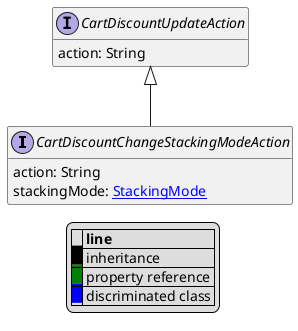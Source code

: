 @startuml

hide empty fields
hide empty methods
legend
|= |= line |
|<back:black>   </back>| inheritance |
|<back:green>   </back>| property reference |
|<back:blue>   </back>| discriminated class |
endlegend
interface CartDiscountChangeStackingModeAction [[CartDiscountChangeStackingModeAction.svg]] extends CartDiscountUpdateAction {
    action: String
    stackingMode: [[StackingMode.svg StackingMode]]
}
interface CartDiscountUpdateAction [[CartDiscountUpdateAction.svg]]  {
    action: String
}





@enduml
